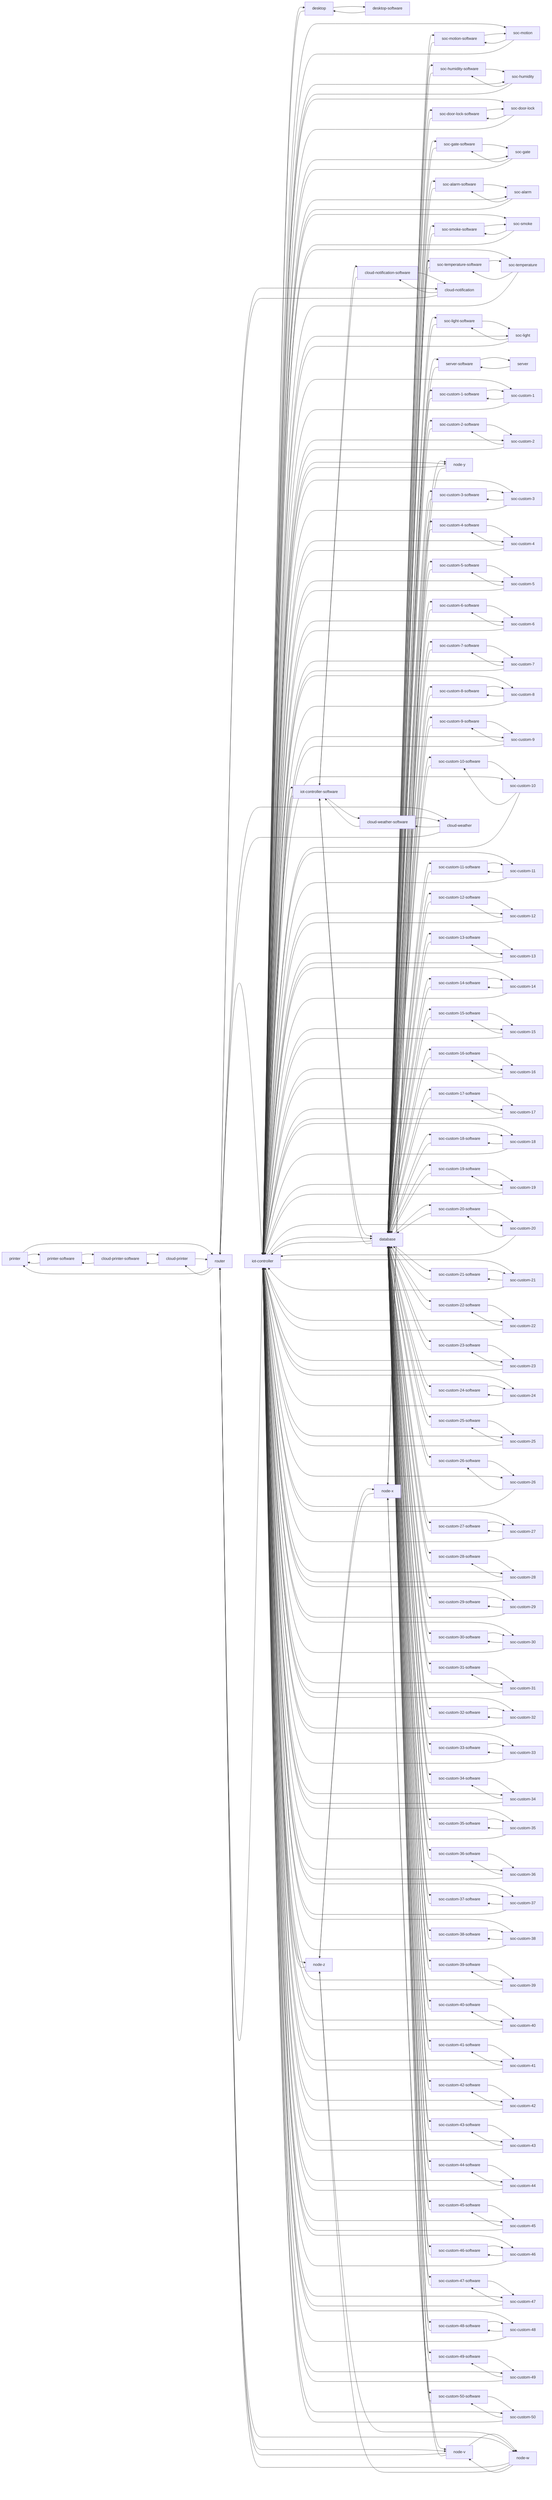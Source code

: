 %% 1105000
flowchart LR
	printer[printer]
	soc-custom-9[soc-custom-9]
	soc-custom-7[soc-custom-7]
	soc-custom-8[soc-custom-8]
	soc-custom-10-software[soc-custom-10-software]
	soc-custom-16[soc-custom-16]
	soc-custom-17[soc-custom-17]
	soc-custom-14[soc-custom-14]
	soc-custom-15[soc-custom-15]
	soc-custom-16-software[soc-custom-16-software]
	soc-alarm[soc-alarm]
	soc-custom-18[soc-custom-18]
	soc-custom-19[soc-custom-19]
	soc-custom-12[soc-custom-12]
	soc-custom-25-software[soc-custom-25-software]
	soc-custom-13[soc-custom-13]
	soc-custom-34-software[soc-custom-34-software]
	soc-custom-10[soc-custom-10]
	soc-custom-11[soc-custom-11]
	soc-custom-43-software[soc-custom-43-software]
	soc-custom-5-software[soc-custom-5-software]
	soc-custom-20-software[soc-custom-20-software]
	soc-custom-26-software[soc-custom-26-software]
	soc-custom-49-software[soc-custom-49-software]
	soc-custom-27[soc-custom-27]
	soc-custom-28[soc-custom-28]
	soc-custom-25[soc-custom-25]
	desktop-software[desktop-software]
	soc-custom-26[soc-custom-26]
	database[database]
	soc-custom-29[soc-custom-29]
	soc-custom-6-software[soc-custom-6-software]
	soc-custom-15-software[soc-custom-15-software]
	soc-custom-20[soc-custom-20]
	soc-light[soc-light]
	soc-custom-44-software[soc-custom-44-software]
	soc-custom-23[soc-custom-23]
	soc-custom-24[soc-custom-24]
	soc-custom-21[soc-custom-21]
	soc-custom-22[soc-custom-22]
	cloud-printer[cloud-printer]
	soc-custom-39-software[soc-custom-39-software]
	soc-custom-4-software[soc-custom-4-software]
	soc-custom-42-software[soc-custom-42-software]
	soc-custom-36-software[soc-custom-36-software]
	soc-motion[soc-motion]
	soc-humidity-software[soc-humidity-software]
	soc-custom-45-software[soc-custom-45-software]
	cloud-notification-software[cloud-notification-software]
	soc-humidity[soc-humidity]
	soc-alarm-software[soc-alarm-software]
	soc-custom-7-software[soc-custom-7-software]
	server[server]
	cloud-notification[cloud-notification]
	soc-custom-17-software[soc-custom-17-software]
	soc-custom-2-software[soc-custom-2-software]
	soc-light-software[soc-light-software]
	soc-custom-23-software[soc-custom-23-software]
	soc-custom-9-software[soc-custom-9-software]
	soc-smoke[soc-smoke]
	soc-gate-software[soc-gate-software]
	soc-custom-47-software[soc-custom-47-software]
	soc-custom-12-software[soc-custom-12-software]
	soc-temperature[soc-temperature]
	soc-custom-50-software[soc-custom-50-software]
	soc-custom-41-software[soc-custom-41-software]
	node-v[node-v]
	node-w[node-w]
	node-x[node-x]
	node-y[node-y]
	node-z[node-z]
	soc-custom-19-software[soc-custom-19-software]
	soc-custom-13-software[soc-custom-13-software]
	soc-custom-28-software[soc-custom-28-software]
	soc-custom-22-software[soc-custom-22-software]
	soc-custom-50[soc-custom-50]
	iot-controller-software[iot-controller-software]
	soc-custom-31-software[soc-custom-31-software]
	soc-custom-40-software[soc-custom-40-software]
	iot-controller[iot-controller]
	soc-custom-14-software[soc-custom-14-software]
	soc-temperature-software[soc-temperature-software]
	soc-custom-37-software[soc-custom-37-software]
	soc-custom-32-software[soc-custom-32-software]
	router[router]
	cloud-printer-software[cloud-printer-software]
	cloud-weather-software[cloud-weather-software]
	soc-smoke-software[soc-smoke-software]
	soc-custom-21-software[soc-custom-21-software]
	soc-custom-38-software[soc-custom-38-software]
	soc-custom-27-software[soc-custom-27-software]
	soc-custom-33-software[soc-custom-33-software]
	soc-custom-24-software[soc-custom-24-software]
	soc-custom-18-software[soc-custom-18-software]
	soc-custom-1-software[soc-custom-1-software]
	soc-custom-38[soc-custom-38]
	soc-custom-39[soc-custom-39]
	soc-door-lock-software[soc-door-lock-software]
	soc-custom-36[soc-custom-36]
	soc-custom-37[soc-custom-37]
	soc-custom-48-software[soc-custom-48-software]
	soc-custom-30[soc-custom-30]
	soc-custom-31[soc-custom-31]
	soc-custom-34[soc-custom-34]
	soc-custom-35[soc-custom-35]
	soc-custom-32[soc-custom-32]
	soc-custom-33[soc-custom-33]
	soc-door-lock[soc-door-lock]
	soc-custom-11-software[soc-custom-11-software]
	soc-motion-software[soc-motion-software]
	soc-custom-46-software[soc-custom-46-software]
	soc-gate[soc-gate]
	cloud-weather[cloud-weather]
	soc-custom-8-software[soc-custom-8-software]
	soc-custom-49[soc-custom-49]
	soc-custom-35-software[soc-custom-35-software]
	soc-custom-47[soc-custom-47]
	soc-custom-48[soc-custom-48]
	desktop[desktop]
	server-software[server-software]
	soc-custom-5[soc-custom-5]
	soc-custom-41[soc-custom-41]
	soc-custom-42[soc-custom-42]
	soc-custom-6[soc-custom-6]
	soc-custom-3[soc-custom-3]
	printer-software[printer-software]
	soc-custom-29-software[soc-custom-29-software]
	soc-custom-4[soc-custom-4]
	soc-custom-40[soc-custom-40]
	soc-custom-1[soc-custom-1]
	soc-custom-45[soc-custom-45]
	soc-custom-30-software[soc-custom-30-software]
	soc-custom-2[soc-custom-2]
	soc-custom-46[soc-custom-46]
	soc-custom-43[soc-custom-43]
	soc-custom-44[soc-custom-44]
	soc-custom-3-software[soc-custom-3-software]
	printer --> printer-software
	printer --> router
	soc-custom-9 --> soc-custom-9-software
	soc-custom-9 --> iot-controller
	soc-custom-7 --> soc-custom-7-software
	soc-custom-7 --> iot-controller
	soc-custom-8 --> soc-custom-8-software
	soc-custom-8 --> iot-controller
	soc-custom-10-software --> soc-custom-10
	soc-custom-10-software --> database
	soc-custom-16 --> soc-custom-16-software
	soc-custom-16 --> iot-controller
	soc-custom-17 --> soc-custom-17-software
	soc-custom-17 --> iot-controller
	soc-custom-14 --> soc-custom-14-software
	soc-custom-14 --> iot-controller
	soc-custom-15 --> soc-custom-15-software
	soc-custom-15 --> iot-controller
	soc-custom-16-software --> soc-custom-16
	soc-custom-16-software --> database
	soc-alarm --> soc-alarm-software
	soc-alarm --> iot-controller
	soc-custom-18 --> soc-custom-18-software
	soc-custom-18 --> iot-controller
	soc-custom-19 --> soc-custom-19-software
	soc-custom-19 --> iot-controller
	soc-custom-12 --> soc-custom-12-software
	soc-custom-12 --> iot-controller
	soc-custom-25-software --> soc-custom-25
	soc-custom-25-software --> database
	soc-custom-13 --> soc-custom-13-software
	soc-custom-13 --> iot-controller
	soc-custom-34-software --> soc-custom-34
	soc-custom-34-software --> database
	soc-custom-10 --> soc-custom-10-software
	soc-custom-10 --> iot-controller
	soc-custom-11 --> soc-custom-11-software
	soc-custom-11 --> iot-controller
	soc-custom-43-software --> soc-custom-43
	soc-custom-43-software --> database
	soc-custom-5-software --> soc-custom-5
	soc-custom-5-software --> database
	soc-custom-20-software --> soc-custom-20
	soc-custom-20-software --> database
	soc-custom-26-software --> soc-custom-26
	soc-custom-26-software --> database
	soc-custom-49-software --> soc-custom-49
	soc-custom-49-software --> database
	soc-custom-27 --> soc-custom-27-software
	soc-custom-27 --> iot-controller
	soc-custom-28 --> soc-custom-28-software
	soc-custom-28 --> iot-controller
	soc-custom-25 --> soc-custom-25-software
	soc-custom-25 --> iot-controller
	desktop-software --> desktop
	soc-custom-26 --> soc-custom-26-software
	soc-custom-26 --> iot-controller
	database --> iot-controller
	database --> iot-controller-software
	database --> soc-motion-software
	database --> soc-humidity-software
	database --> soc-door-lock-software
	database --> soc-gate-software
	database --> soc-alarm-software
	database --> soc-smoke-software
	database --> soc-temperature-software
	database --> soc-light-software
	database --> server-software
	database --> soc-custom-1-software
	database --> soc-custom-2-software
	database --> soc-custom-3-software
	database --> soc-custom-4-software
	database --> soc-custom-5-software
	database --> soc-custom-6-software
	database --> soc-custom-7-software
	database --> soc-custom-8-software
	database --> soc-custom-9-software
	database --> soc-custom-10-software
	database --> soc-custom-11-software
	database --> soc-custom-12-software
	database --> soc-custom-13-software
	database --> soc-custom-14-software
	database --> soc-custom-15-software
	database --> soc-custom-16-software
	database --> soc-custom-17-software
	database --> soc-custom-18-software
	database --> soc-custom-19-software
	database --> soc-custom-20-software
	database --> soc-custom-21-software
	database --> soc-custom-22-software
	database --> soc-custom-23-software
	database --> soc-custom-24-software
	database --> soc-custom-25-software
	database --> soc-custom-26-software
	database --> soc-custom-27-software
	database --> soc-custom-28-software
	database --> soc-custom-29-software
	database --> soc-custom-30-software
	database --> soc-custom-31-software
	database --> soc-custom-32-software
	database --> soc-custom-33-software
	database --> soc-custom-34-software
	database --> soc-custom-35-software
	database --> soc-custom-36-software
	database --> soc-custom-37-software
	database --> soc-custom-38-software
	database --> soc-custom-39-software
	database --> soc-custom-40-software
	database --> soc-custom-41-software
	database --> soc-custom-42-software
	database --> soc-custom-43-software
	database --> soc-custom-44-software
	database --> soc-custom-45-software
	database --> soc-custom-46-software
	database --> soc-custom-47-software
	database --> soc-custom-48-software
	database --> soc-custom-49-software
	database --> soc-custom-50-software
	soc-custom-29 --> soc-custom-29-software
	soc-custom-29 --> iot-controller
	soc-custom-6-software --> soc-custom-6
	soc-custom-6-software --> database
	soc-custom-15-software --> soc-custom-15
	soc-custom-15-software --> database
	soc-custom-20 --> soc-custom-20-software
	soc-custom-20 --> iot-controller
	soc-light --> soc-light-software
	soc-light --> iot-controller
	soc-custom-44-software --> soc-custom-44
	soc-custom-44-software --> database
	soc-custom-23 --> soc-custom-23-software
	soc-custom-23 --> iot-controller
	soc-custom-24 --> soc-custom-24-software
	soc-custom-24 --> iot-controller
	soc-custom-21 --> soc-custom-21-software
	soc-custom-21 --> iot-controller
	soc-custom-22 --> soc-custom-22-software
	soc-custom-22 --> iot-controller
	cloud-printer --> cloud-printer-software
	cloud-printer --> router
	soc-custom-39-software --> soc-custom-39
	soc-custom-39-software --> database
	soc-custom-4-software --> soc-custom-4
	soc-custom-4-software --> database
	soc-custom-42-software --> soc-custom-42
	soc-custom-42-software --> database
	soc-custom-36-software --> soc-custom-36
	soc-custom-36-software --> database
	soc-motion --> soc-motion-software
	soc-motion --> iot-controller
	soc-humidity-software --> soc-humidity
	soc-humidity-software --> database
	soc-custom-45-software --> soc-custom-45
	soc-custom-45-software --> database
	cloud-notification-software --> cloud-notification
	cloud-notification-software --> iot-controller-software
	soc-humidity --> soc-humidity-software
	soc-humidity --> iot-controller
	soc-alarm-software --> soc-alarm
	soc-alarm-software --> database
	soc-custom-7-software --> soc-custom-7
	soc-custom-7-software --> database
	server --> server-software
	cloud-notification --> cloud-notification-software
	cloud-notification --> router
	soc-custom-17-software --> soc-custom-17
	soc-custom-17-software --> database
	soc-custom-2-software --> soc-custom-2
	soc-custom-2-software --> database
	soc-light-software --> soc-light
	soc-light-software --> database
	soc-custom-23-software --> soc-custom-23
	soc-custom-23-software --> database
	soc-custom-9-software --> soc-custom-9
	soc-custom-9-software --> database
	soc-smoke --> soc-smoke-software
	soc-smoke --> iot-controller
	soc-gate-software --> soc-gate
	soc-gate-software --> database
	soc-custom-47-software --> soc-custom-47
	soc-custom-47-software --> database
	soc-custom-12-software --> soc-custom-12
	soc-custom-12-software --> database
	soc-temperature --> soc-temperature-software
	soc-temperature --> iot-controller
	soc-custom-50-software --> soc-custom-50
	soc-custom-50-software --> database
	soc-custom-41-software --> soc-custom-41
	soc-custom-41-software --> database
	node-v --> router
	node-v --> node-w
	node-v --> node-x
	node-w --> router
	node-w --> node-z
	node-w --> node-v
	node-x --> node-z
	node-x --> node-y
	node-x --> node-v
	node-y --> iot-controller
	node-y --> node-x
	node-z --> iot-controller
	node-z --> node-x
	node-z --> node-w
	soc-custom-19-software --> soc-custom-19
	soc-custom-19-software --> database
	soc-custom-13-software --> soc-custom-13
	soc-custom-13-software --> database
	soc-custom-28-software --> soc-custom-28
	soc-custom-28-software --> database
	soc-custom-22-software --> soc-custom-22
	soc-custom-22-software --> database
	soc-custom-50 --> soc-custom-50-software
	soc-custom-50 --> iot-controller
	iot-controller-software --> iot-controller
	iot-controller-software --> database
	iot-controller-software --> cloud-weather-software
	iot-controller-software --> cloud-notification-software
	soc-custom-31-software --> soc-custom-31
	soc-custom-31-software --> database
	soc-custom-40-software --> soc-custom-40
	soc-custom-40-software --> database
	iot-controller --> iot-controller-software
	iot-controller --> database
	iot-controller --> soc-motion
	iot-controller --> soc-humidity
	iot-controller --> soc-door-lock
	iot-controller --> soc-gate
	iot-controller --> soc-alarm
	iot-controller --> soc-smoke
	iot-controller --> soc-temperature
	iot-controller --> soc-light
	iot-controller --> router
	iot-controller --> desktop
	iot-controller --> soc-custom-1
	iot-controller --> soc-custom-2
	iot-controller --> soc-custom-3
	iot-controller --> soc-custom-4
	iot-controller --> soc-custom-5
	iot-controller --> soc-custom-6
	iot-controller --> soc-custom-7
	iot-controller --> soc-custom-8
	iot-controller --> soc-custom-9
	iot-controller --> soc-custom-10
	iot-controller --> soc-custom-11
	iot-controller --> soc-custom-12
	iot-controller --> soc-custom-13
	iot-controller --> soc-custom-14
	iot-controller --> soc-custom-15
	iot-controller --> soc-custom-16
	iot-controller --> soc-custom-17
	iot-controller --> soc-custom-18
	iot-controller --> soc-custom-19
	iot-controller --> soc-custom-20
	iot-controller --> soc-custom-21
	iot-controller --> soc-custom-22
	iot-controller --> soc-custom-23
	iot-controller --> soc-custom-24
	iot-controller --> soc-custom-25
	iot-controller --> soc-custom-26
	iot-controller --> soc-custom-27
	iot-controller --> soc-custom-28
	iot-controller --> soc-custom-29
	iot-controller --> soc-custom-30
	iot-controller --> soc-custom-31
	iot-controller --> soc-custom-32
	iot-controller --> soc-custom-33
	iot-controller --> soc-custom-34
	iot-controller --> soc-custom-35
	iot-controller --> soc-custom-36
	iot-controller --> soc-custom-37
	iot-controller --> soc-custom-38
	iot-controller --> soc-custom-39
	iot-controller --> soc-custom-40
	iot-controller --> soc-custom-41
	iot-controller --> soc-custom-42
	iot-controller --> soc-custom-43
	iot-controller --> soc-custom-44
	iot-controller --> soc-custom-45
	iot-controller --> soc-custom-46
	iot-controller --> soc-custom-47
	iot-controller --> soc-custom-48
	iot-controller --> soc-custom-49
	iot-controller --> soc-custom-50
	iot-controller --> node-z
	iot-controller --> node-y
	soc-custom-14-software --> soc-custom-14
	soc-custom-14-software --> database
	soc-temperature-software --> soc-temperature
	soc-temperature-software --> database
	soc-custom-37-software --> soc-custom-37
	soc-custom-37-software --> database
	soc-custom-32-software --> soc-custom-32
	soc-custom-32-software --> database
	router --> iot-controller
	router --> printer
	router --> cloud-printer
	router --> cloud-weather
	router --> cloud-notification
	router --> node-w
	router --> node-v
	cloud-printer-software --> cloud-printer
	cloud-printer-software --> printer-software
	cloud-weather-software --> cloud-weather
	cloud-weather-software --> iot-controller-software
	soc-smoke-software --> soc-smoke
	soc-smoke-software --> database
	soc-custom-21-software --> soc-custom-21
	soc-custom-21-software --> database
	soc-custom-38-software --> soc-custom-38
	soc-custom-38-software --> database
	soc-custom-27-software --> soc-custom-27
	soc-custom-27-software --> database
	soc-custom-33-software --> soc-custom-33
	soc-custom-33-software --> database
	soc-custom-24-software --> soc-custom-24
	soc-custom-24-software --> database
	soc-custom-18-software --> soc-custom-18
	soc-custom-18-software --> database
	soc-custom-1-software --> soc-custom-1
	soc-custom-1-software --> database
	soc-custom-38 --> soc-custom-38-software
	soc-custom-38 --> iot-controller
	soc-custom-39 --> soc-custom-39-software
	soc-custom-39 --> iot-controller
	soc-door-lock-software --> soc-door-lock
	soc-door-lock-software --> database
	soc-custom-36 --> soc-custom-36-software
	soc-custom-36 --> iot-controller
	soc-custom-37 --> soc-custom-37-software
	soc-custom-37 --> iot-controller
	soc-custom-48-software --> soc-custom-48
	soc-custom-48-software --> database
	soc-custom-30 --> soc-custom-30-software
	soc-custom-30 --> iot-controller
	soc-custom-31 --> soc-custom-31-software
	soc-custom-31 --> iot-controller
	soc-custom-34 --> soc-custom-34-software
	soc-custom-34 --> iot-controller
	soc-custom-35 --> soc-custom-35-software
	soc-custom-35 --> iot-controller
	soc-custom-32 --> soc-custom-32-software
	soc-custom-32 --> iot-controller
	soc-custom-33 --> soc-custom-33-software
	soc-custom-33 --> iot-controller
	soc-door-lock --> soc-door-lock-software
	soc-door-lock --> iot-controller
	soc-custom-11-software --> soc-custom-11
	soc-custom-11-software --> database
	soc-motion-software --> soc-motion
	soc-motion-software --> database
	soc-custom-46-software --> soc-custom-46
	soc-custom-46-software --> database
	soc-gate --> soc-gate-software
	soc-gate --> iot-controller
	cloud-weather --> cloud-weather-software
	cloud-weather --> router
	soc-custom-8-software --> soc-custom-8
	soc-custom-8-software --> database
	soc-custom-49 --> soc-custom-49-software
	soc-custom-49 --> iot-controller
	soc-custom-35-software --> soc-custom-35
	soc-custom-35-software --> database
	soc-custom-47 --> soc-custom-47-software
	soc-custom-47 --> iot-controller
	soc-custom-48 --> soc-custom-48-software
	soc-custom-48 --> iot-controller
	desktop --> desktop-software
	desktop --> iot-controller
	server-software --> server
	server-software --> database
	soc-custom-5 --> soc-custom-5-software
	soc-custom-5 --> iot-controller
	soc-custom-41 --> soc-custom-41-software
	soc-custom-41 --> iot-controller
	soc-custom-42 --> soc-custom-42-software
	soc-custom-42 --> iot-controller
	soc-custom-6 --> soc-custom-6-software
	soc-custom-6 --> iot-controller
	soc-custom-3 --> soc-custom-3-software
	soc-custom-3 --> iot-controller
	printer-software --> printer
	printer-software --> cloud-printer-software
	soc-custom-29-software --> soc-custom-29
	soc-custom-29-software --> database
	soc-custom-4 --> soc-custom-4-software
	soc-custom-4 --> iot-controller
	soc-custom-40 --> soc-custom-40-software
	soc-custom-40 --> iot-controller
	soc-custom-1 --> soc-custom-1-software
	soc-custom-1 --> iot-controller
	soc-custom-45 --> soc-custom-45-software
	soc-custom-45 --> iot-controller
	soc-custom-30-software --> soc-custom-30
	soc-custom-30-software --> database
	soc-custom-2 --> soc-custom-2-software
	soc-custom-2 --> iot-controller
	soc-custom-46 --> soc-custom-46-software
	soc-custom-46 --> iot-controller
	soc-custom-43 --> soc-custom-43-software
	soc-custom-43 --> iot-controller
	soc-custom-44 --> soc-custom-44-software
	soc-custom-44 --> iot-controller
	soc-custom-3-software --> soc-custom-3
	soc-custom-3-software --> database